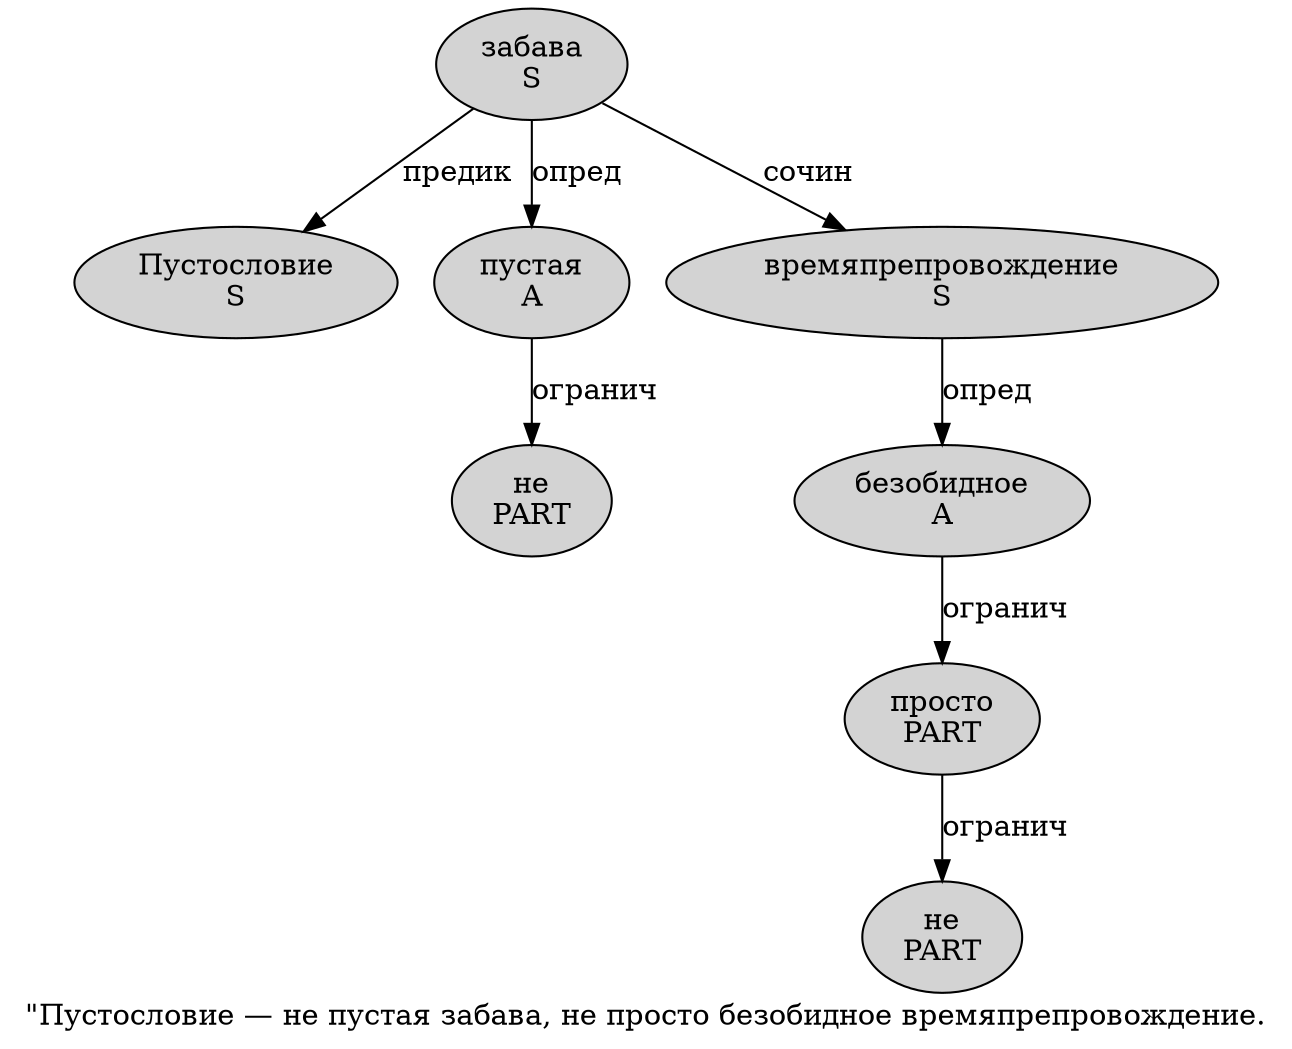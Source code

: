 digraph SENTENCE_271 {
	graph [label="\"Пустословие — не пустая забава, не просто безобидное времяпрепровождение."]
	node [style=filled]
		1 [label="Пустословие
S" color="" fillcolor=lightgray penwidth=1 shape=ellipse]
		3 [label="не
PART" color="" fillcolor=lightgray penwidth=1 shape=ellipse]
		4 [label="пустая
A" color="" fillcolor=lightgray penwidth=1 shape=ellipse]
		5 [label="забава
S" color="" fillcolor=lightgray penwidth=1 shape=ellipse]
		7 [label="не
PART" color="" fillcolor=lightgray penwidth=1 shape=ellipse]
		8 [label="просто
PART" color="" fillcolor=lightgray penwidth=1 shape=ellipse]
		9 [label="безобидное
A" color="" fillcolor=lightgray penwidth=1 shape=ellipse]
		10 [label="времяпрепровождение
S" color="" fillcolor=lightgray penwidth=1 shape=ellipse]
			9 -> 8 [label="огранич"]
			5 -> 1 [label="предик"]
			5 -> 4 [label="опред"]
			5 -> 10 [label="сочин"]
			8 -> 7 [label="огранич"]
			4 -> 3 [label="огранич"]
			10 -> 9 [label="опред"]
}